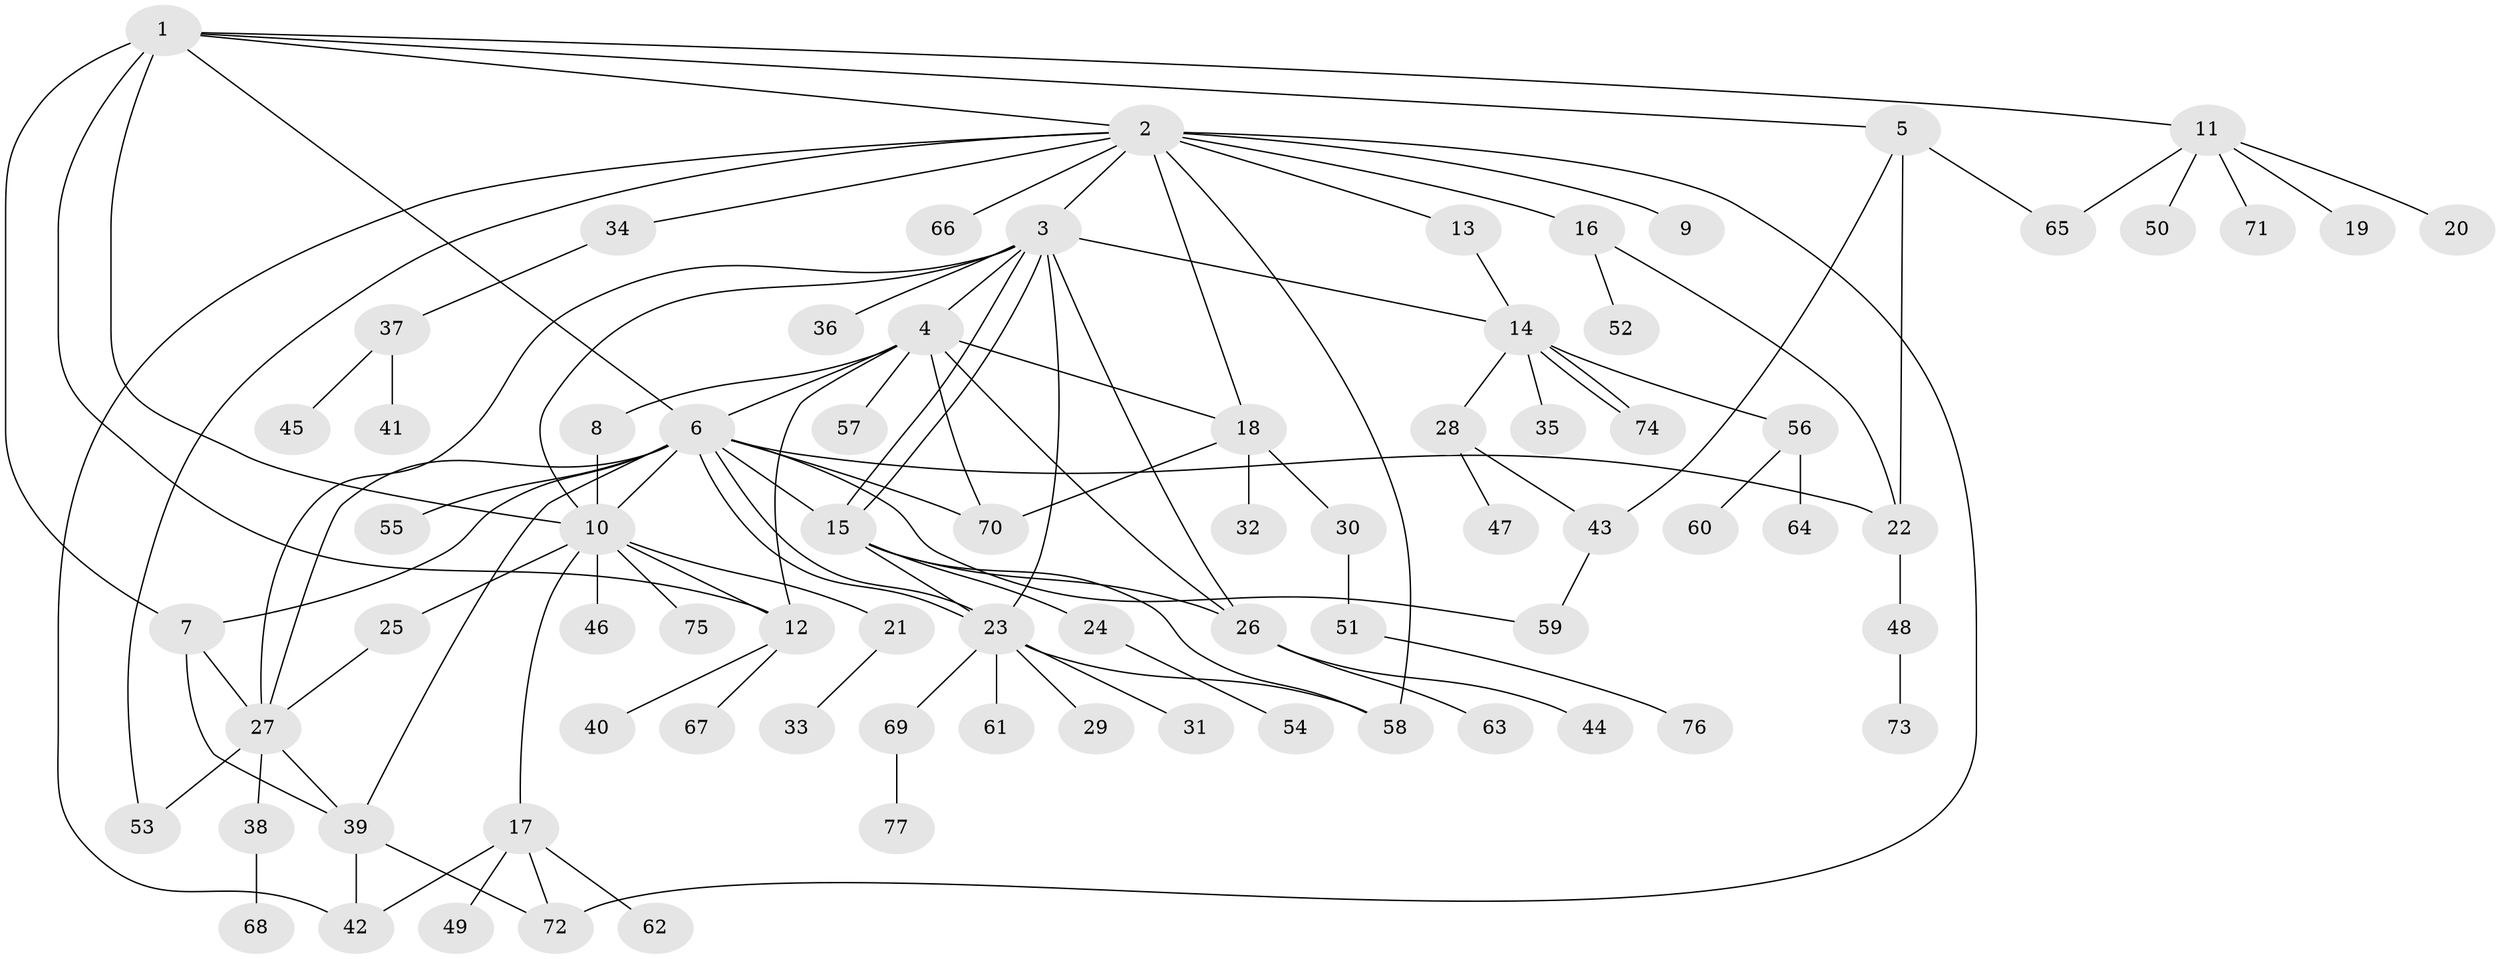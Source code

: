 // coarse degree distribution, {2: 0.15625, 1: 0.34375, 4: 0.15625, 6: 0.09375, 9: 0.125, 3: 0.09375, 8: 0.03125}
// Generated by graph-tools (version 1.1) at 2025/36/03/04/25 23:36:48]
// undirected, 77 vertices, 112 edges
graph export_dot {
  node [color=gray90,style=filled];
  1;
  2;
  3;
  4;
  5;
  6;
  7;
  8;
  9;
  10;
  11;
  12;
  13;
  14;
  15;
  16;
  17;
  18;
  19;
  20;
  21;
  22;
  23;
  24;
  25;
  26;
  27;
  28;
  29;
  30;
  31;
  32;
  33;
  34;
  35;
  36;
  37;
  38;
  39;
  40;
  41;
  42;
  43;
  44;
  45;
  46;
  47;
  48;
  49;
  50;
  51;
  52;
  53;
  54;
  55;
  56;
  57;
  58;
  59;
  60;
  61;
  62;
  63;
  64;
  65;
  66;
  67;
  68;
  69;
  70;
  71;
  72;
  73;
  74;
  75;
  76;
  77;
  1 -- 2;
  1 -- 5;
  1 -- 6;
  1 -- 7;
  1 -- 10;
  1 -- 11;
  1 -- 12;
  2 -- 3;
  2 -- 9;
  2 -- 13;
  2 -- 16;
  2 -- 18;
  2 -- 34;
  2 -- 42;
  2 -- 53;
  2 -- 58;
  2 -- 66;
  2 -- 72;
  3 -- 4;
  3 -- 10;
  3 -- 14;
  3 -- 15;
  3 -- 15;
  3 -- 23;
  3 -- 26;
  3 -- 27;
  3 -- 36;
  4 -- 6;
  4 -- 8;
  4 -- 12;
  4 -- 18;
  4 -- 26;
  4 -- 57;
  4 -- 70;
  5 -- 22;
  5 -- 43;
  5 -- 65;
  6 -- 7;
  6 -- 10;
  6 -- 15;
  6 -- 22;
  6 -- 23;
  6 -- 23;
  6 -- 27;
  6 -- 39;
  6 -- 55;
  6 -- 59;
  6 -- 70;
  7 -- 27;
  7 -- 39;
  8 -- 10;
  10 -- 12;
  10 -- 17;
  10 -- 21;
  10 -- 25;
  10 -- 46;
  10 -- 75;
  11 -- 19;
  11 -- 20;
  11 -- 50;
  11 -- 65;
  11 -- 71;
  12 -- 40;
  12 -- 67;
  13 -- 14;
  14 -- 28;
  14 -- 35;
  14 -- 56;
  14 -- 74;
  14 -- 74;
  15 -- 23;
  15 -- 24;
  15 -- 26;
  15 -- 58;
  16 -- 22;
  16 -- 52;
  17 -- 42;
  17 -- 49;
  17 -- 62;
  17 -- 72;
  18 -- 30;
  18 -- 32;
  18 -- 70;
  21 -- 33;
  22 -- 48;
  23 -- 29;
  23 -- 31;
  23 -- 58;
  23 -- 61;
  23 -- 69;
  24 -- 54;
  25 -- 27;
  26 -- 44;
  26 -- 63;
  27 -- 38;
  27 -- 39;
  27 -- 53;
  28 -- 43;
  28 -- 47;
  30 -- 51;
  34 -- 37;
  37 -- 41;
  37 -- 45;
  38 -- 68;
  39 -- 42;
  39 -- 72;
  43 -- 59;
  48 -- 73;
  51 -- 76;
  56 -- 60;
  56 -- 64;
  69 -- 77;
}
